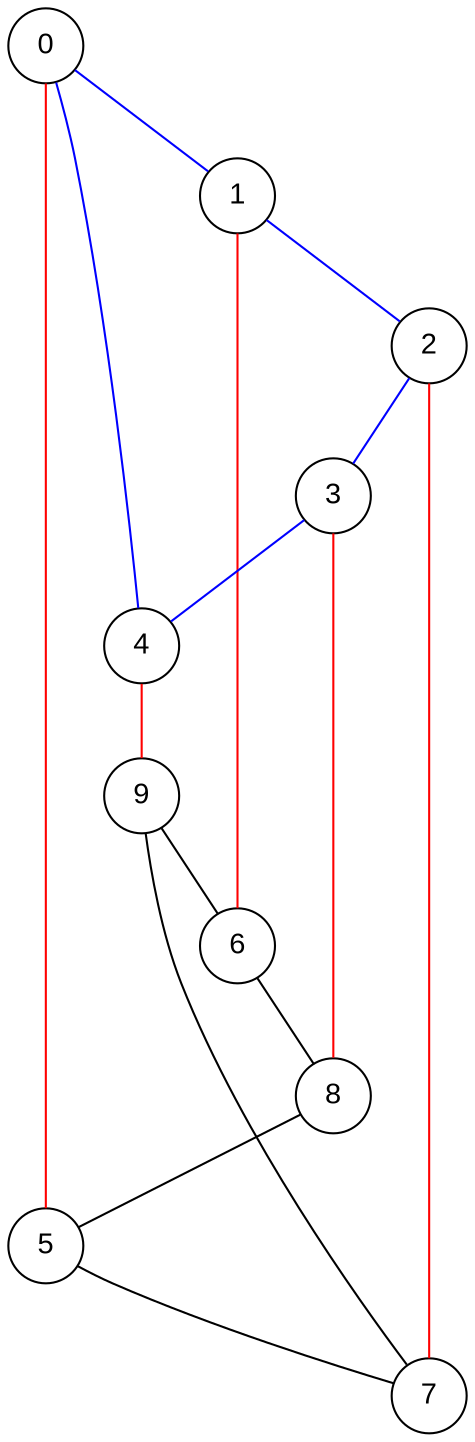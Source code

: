 graph Petersen {
	node [label="\N", fontname=Arial, shape=circle, color=black];
	edge [color=black];
	0
	1
	2
	3
	4
	5
	6
	7
	8
	9
	0 -- 1 [color=blue, len="2.6"];
	1 -- 2 [color=blue, len="2.6"];
	2 -- 3 [color=blue, len="2.6"];
	3 -- 4 [color=blue, len="2.6"];
	4 -- 0 [color=blue, len="2.6"];
	0 -- 5 [color=red, weight=5];
	1 -- 6 [color=red, weight=5];
	2 -- 7 [color=red, weight=5];
	3 -- 8 [color=red, weight=5];
	4 -- 9 [color=red, weight=5];
	5 -- 7
	7 -- 9
	9 -- 6
	6 -- 8
	8 -- 5
}
